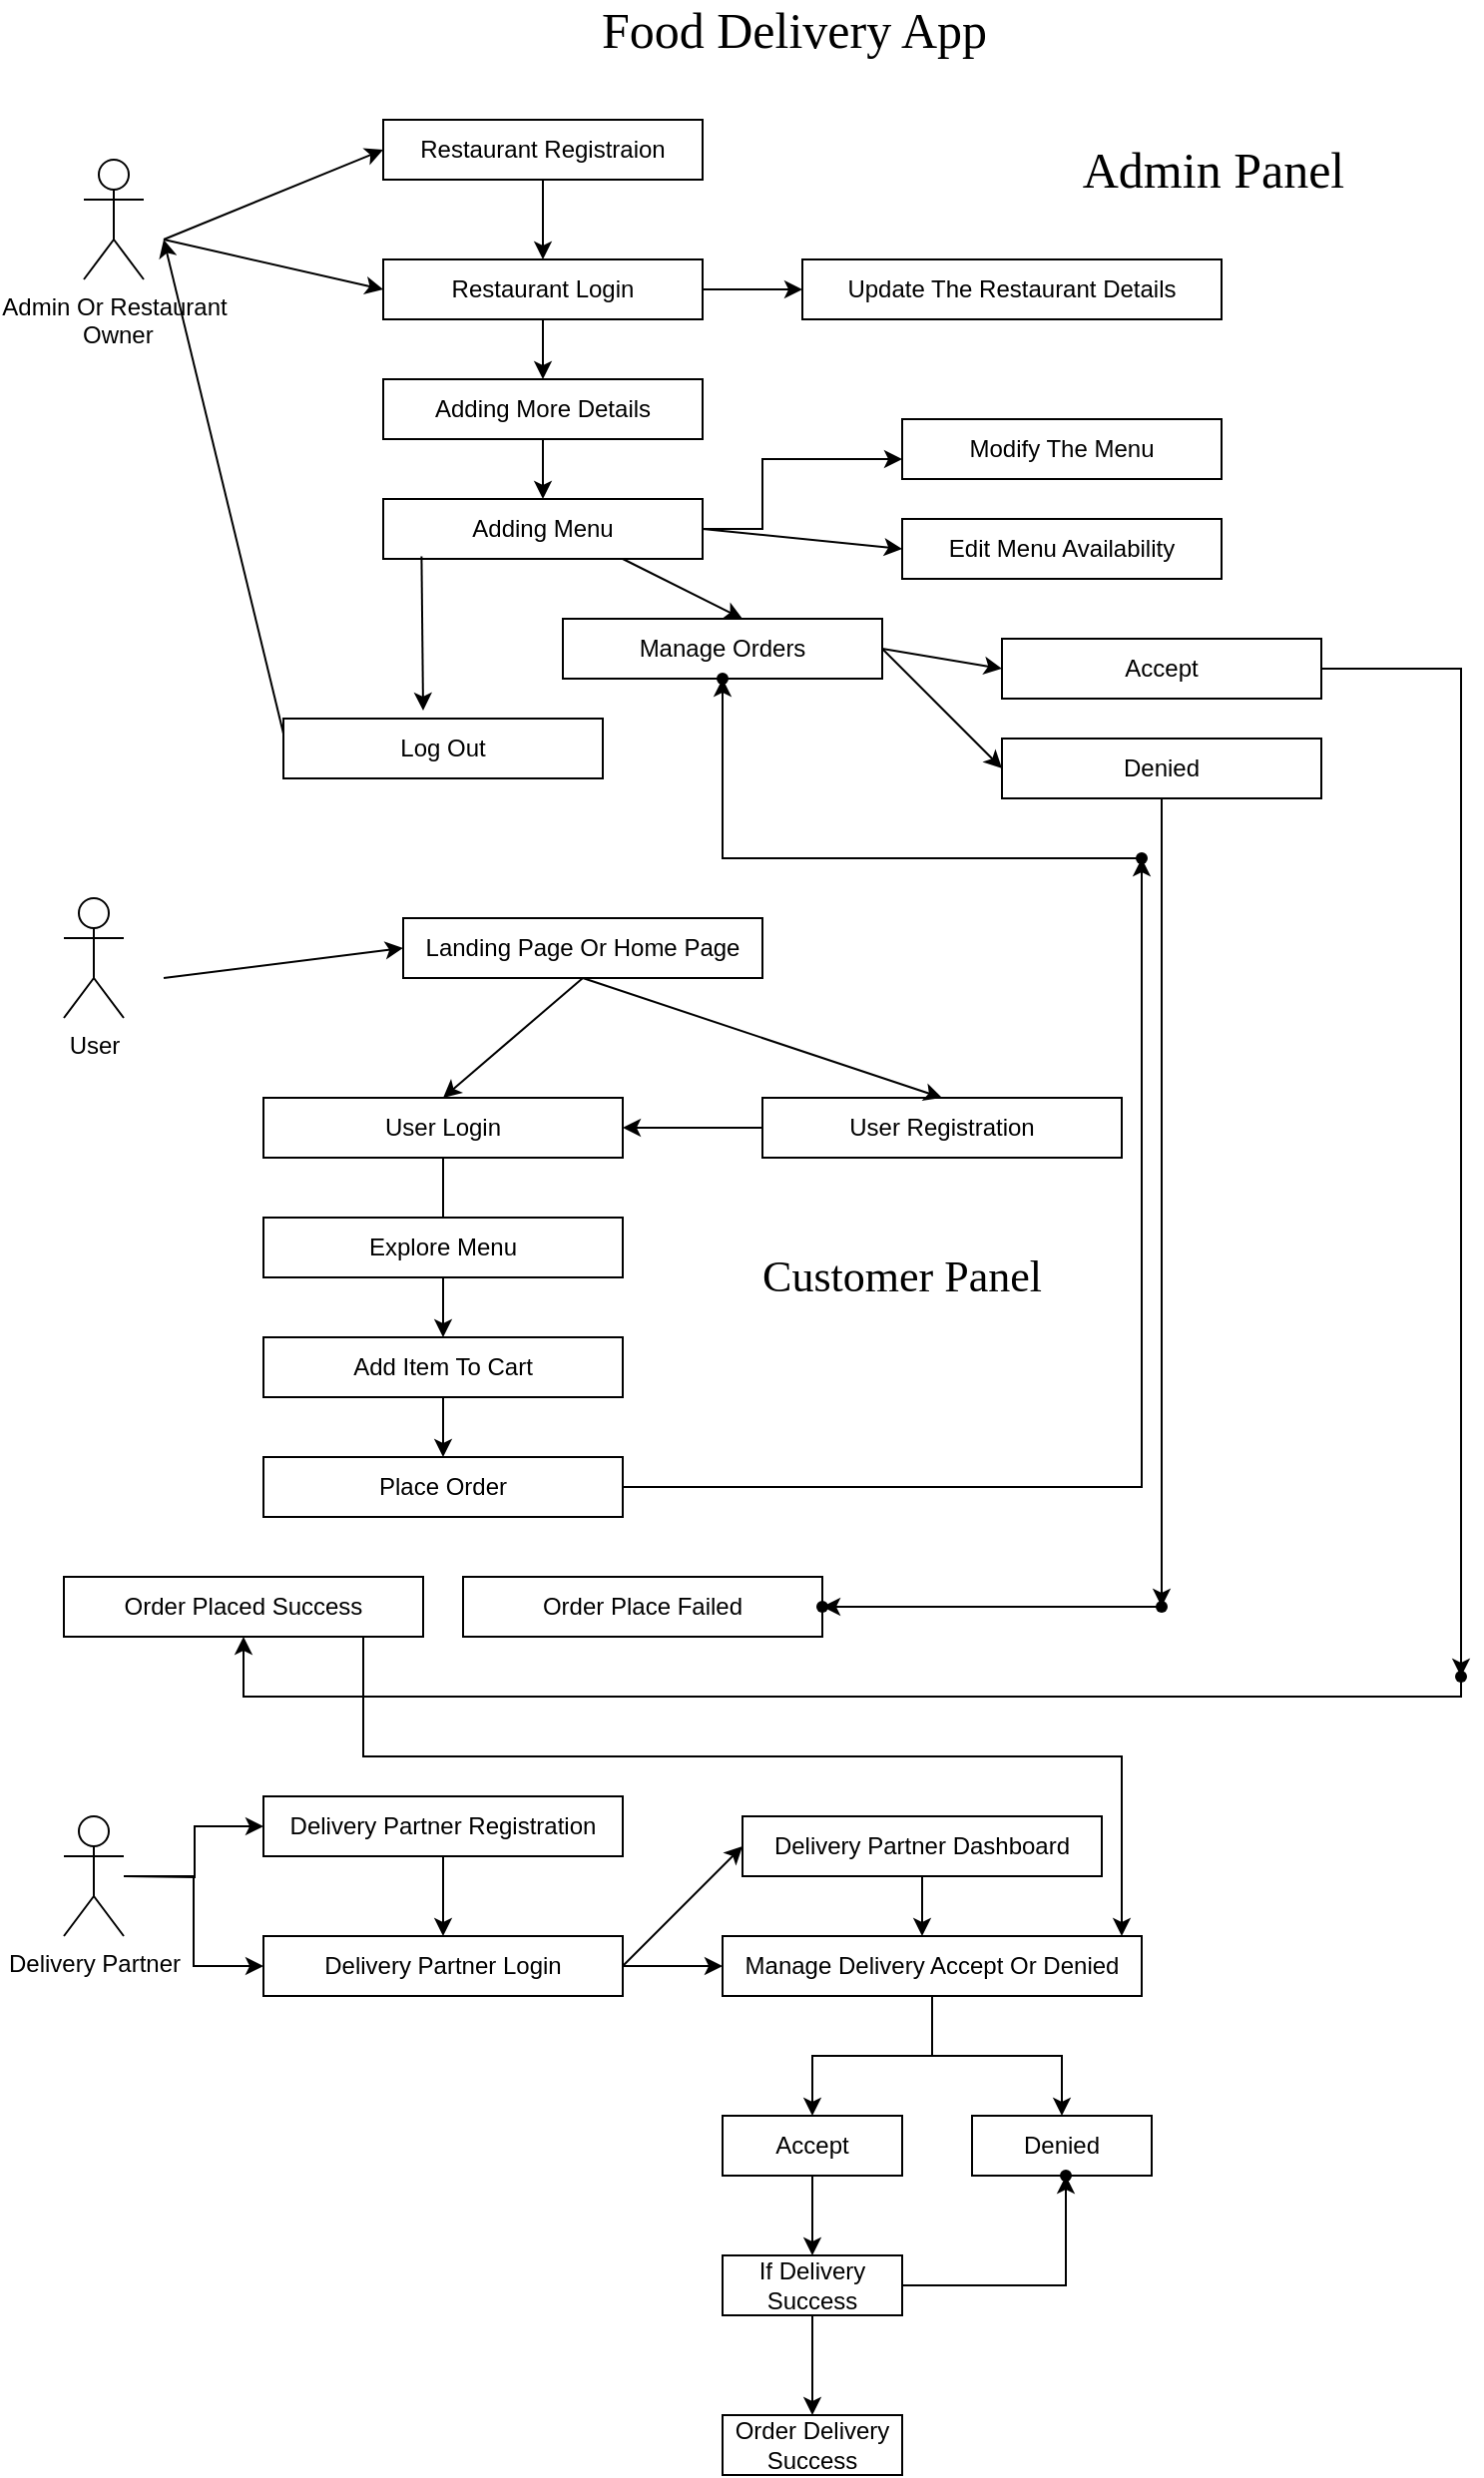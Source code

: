 <mxfile version="24.6.2" type="device">
  <diagram name="Page-1" id="enZzUUFgpCKDfm9uE1M9">
    <mxGraphModel dx="2625" dy="1305" grid="1" gridSize="10" guides="1" tooltips="1" connect="1" arrows="1" fold="1" page="1" pageScale="1" pageWidth="850" pageHeight="1100" math="0" shadow="0">
      <root>
        <mxCell id="0" />
        <mxCell id="1" parent="0" />
        <mxCell id="G61mfGyYWX-X49rOIWIG-1" value="Admin Or Restaurant&lt;div&gt;&amp;nbsp;Owner&lt;/div&gt;" style="shape=umlActor;verticalLabelPosition=bottom;verticalAlign=top;html=1;outlineConnect=0;" vertex="1" parent="1">
          <mxGeometry x="80" y="100" width="30" height="60" as="geometry" />
        </mxCell>
        <mxCell id="G61mfGyYWX-X49rOIWIG-3" value="Restaurant Registraion" style="rounded=0;whiteSpace=wrap;html=1;" vertex="1" parent="1">
          <mxGeometry x="230" y="80" width="160" height="30" as="geometry" />
        </mxCell>
        <mxCell id="G61mfGyYWX-X49rOIWIG-4" value="" style="endArrow=classic;html=1;rounded=0;entryX=0;entryY=0.5;entryDx=0;entryDy=0;" edge="1" parent="1" target="G61mfGyYWX-X49rOIWIG-3">
          <mxGeometry width="50" height="50" relative="1" as="geometry">
            <mxPoint x="120" y="140" as="sourcePoint" />
            <mxPoint x="450" y="250" as="targetPoint" />
          </mxGeometry>
        </mxCell>
        <mxCell id="G61mfGyYWX-X49rOIWIG-5" value="Restaurant Login" style="rounded=0;whiteSpace=wrap;html=1;" vertex="1" parent="1">
          <mxGeometry x="230" y="150" width="160" height="30" as="geometry" />
        </mxCell>
        <mxCell id="G61mfGyYWX-X49rOIWIG-6" value="" style="endArrow=classic;html=1;rounded=0;exitX=0.5;exitY=1;exitDx=0;exitDy=0;entryX=0.5;entryY=0;entryDx=0;entryDy=0;" edge="1" parent="1" source="G61mfGyYWX-X49rOIWIG-3" target="G61mfGyYWX-X49rOIWIG-5">
          <mxGeometry width="50" height="50" relative="1" as="geometry">
            <mxPoint x="400" y="300" as="sourcePoint" />
            <mxPoint x="450" y="250" as="targetPoint" />
          </mxGeometry>
        </mxCell>
        <mxCell id="G61mfGyYWX-X49rOIWIG-7" value="" style="endArrow=classic;html=1;rounded=0;entryX=0;entryY=0.5;entryDx=0;entryDy=0;" edge="1" parent="1" target="G61mfGyYWX-X49rOIWIG-5">
          <mxGeometry width="50" height="50" relative="1" as="geometry">
            <mxPoint x="120" y="140" as="sourcePoint" />
            <mxPoint x="450" y="250" as="targetPoint" />
          </mxGeometry>
        </mxCell>
        <mxCell id="G61mfGyYWX-X49rOIWIG-8" value="" style="endArrow=classic;html=1;rounded=0;exitX=0.5;exitY=1;exitDx=0;exitDy=0;entryX=0.5;entryY=0;entryDx=0;entryDy=0;" edge="1" parent="1" source="G61mfGyYWX-X49rOIWIG-5" target="G61mfGyYWX-X49rOIWIG-9">
          <mxGeometry width="50" height="50" relative="1" as="geometry">
            <mxPoint x="400" y="300" as="sourcePoint" />
            <mxPoint x="450" y="250" as="targetPoint" />
          </mxGeometry>
        </mxCell>
        <mxCell id="G61mfGyYWX-X49rOIWIG-13" value="" style="edgeStyle=orthogonalEdgeStyle;rounded=0;orthogonalLoop=1;jettySize=auto;html=1;" edge="1" parent="1" source="G61mfGyYWX-X49rOIWIG-9" target="G61mfGyYWX-X49rOIWIG-11">
          <mxGeometry relative="1" as="geometry" />
        </mxCell>
        <mxCell id="G61mfGyYWX-X49rOIWIG-9" value="Adding More Details" style="rounded=0;whiteSpace=wrap;html=1;" vertex="1" parent="1">
          <mxGeometry x="230" y="210" width="160" height="30" as="geometry" />
        </mxCell>
        <mxCell id="G61mfGyYWX-X49rOIWIG-15" value="" style="edgeStyle=orthogonalEdgeStyle;rounded=0;orthogonalLoop=1;jettySize=auto;html=1;" edge="1" parent="1" source="G61mfGyYWX-X49rOIWIG-11" target="G61mfGyYWX-X49rOIWIG-14">
          <mxGeometry relative="1" as="geometry">
            <Array as="points">
              <mxPoint x="420" y="285" />
              <mxPoint x="420" y="250" />
            </Array>
          </mxGeometry>
        </mxCell>
        <mxCell id="G61mfGyYWX-X49rOIWIG-11" value="Adding Menu" style="rounded=0;whiteSpace=wrap;html=1;points=[[0,0,0,0,0],[0,0.25,0,0,0],[0,0.5,0,0,0],[0,0.75,0,0,0],[0,1,0,0,0],[0.25,0,0,0,0],[0.25,1,0,0,0],[0.5,0,0,0,0],[0.5,1,0,0,0],[0.75,0,0,0,0],[0.75,1,0,0,0],[1,0,0,0,0],[1,0.25,0,0,0],[1,0.5,0,0,0],[1,0.75,0,0,0],[1,1,0,0,0]];" vertex="1" parent="1">
          <mxGeometry x="230" y="270" width="160" height="30" as="geometry" />
        </mxCell>
        <mxCell id="G61mfGyYWX-X49rOIWIG-14" value="Modify The Menu" style="rounded=0;whiteSpace=wrap;html=1;points=[[0,0,0,0,0],[0,0.25,0,0,0],[0,0.5,0,0,0],[0,0.75,0,0,0],[0,1,0,0,0],[0.25,0,0,0,0],[0.25,1,0,0,0],[0.5,0,0,0,0],[0.5,1,0,0,0],[0.75,0,0,0,0],[0.75,1,0,0,0],[1,0,0,0,0],[1,0.25,0,0,0],[1,0.5,0,0,0],[1,0.75,0,0,0],[1,1,0,0,0]];" vertex="1" parent="1">
          <mxGeometry x="490" y="230" width="160" height="30" as="geometry" />
        </mxCell>
        <mxCell id="G61mfGyYWX-X49rOIWIG-17" value="Edit Menu Availability" style="rounded=0;whiteSpace=wrap;html=1;points=[[0,0,0,0,0],[0,0.25,0,0,0],[0,0.5,0,0,0],[0,0.75,0,0,0],[0,1,0,0,0],[0.25,0,0,0,0],[0.25,1,0,0,0],[0.5,0,0,0,0],[0.5,1,0,0,0],[0.75,0,0,0,0],[0.75,1,0,0,0],[1,0,0,0,0],[1,0.25,0,0,0],[1,0.5,0,0,0],[1,0.75,0,0,0],[1,1,0,0,0]];" vertex="1" parent="1">
          <mxGeometry x="490" y="280" width="160" height="30" as="geometry" />
        </mxCell>
        <mxCell id="G61mfGyYWX-X49rOIWIG-19" value="" style="endArrow=classic;html=1;rounded=0;exitX=1;exitY=0.5;exitDx=0;exitDy=0;exitPerimeter=0;entryX=0;entryY=0.5;entryDx=0;entryDy=0;entryPerimeter=0;" edge="1" parent="1" source="G61mfGyYWX-X49rOIWIG-11" target="G61mfGyYWX-X49rOIWIG-17">
          <mxGeometry width="50" height="50" relative="1" as="geometry">
            <mxPoint x="400" y="300" as="sourcePoint" />
            <mxPoint x="480" y="300" as="targetPoint" />
          </mxGeometry>
        </mxCell>
        <mxCell id="G61mfGyYWX-X49rOIWIG-20" value="Update The Restaurant Details" style="rounded=0;whiteSpace=wrap;html=1;points=[[0,0,0,0,0],[0,0.25,0,0,0],[0,0.5,0,0,0],[0,0.75,0,0,0],[0,1,0,0,0],[0.25,0,0,0,0],[0.25,1,0,0,0],[0.5,0,0,0,0],[0.5,1,0,0,0],[0.75,0,0,0,0],[0.75,1,0,0,0],[1,0,0,0,0],[1,0.25,0,0,0],[1,0.5,0,0,0],[1,0.75,0,0,0],[1,1,0,0,0]];" vertex="1" parent="1">
          <mxGeometry x="440" y="150" width="210" height="30" as="geometry" />
        </mxCell>
        <mxCell id="G61mfGyYWX-X49rOIWIG-22" value="" style="endArrow=classic;html=1;rounded=0;exitX=1;exitY=0.5;exitDx=0;exitDy=0;entryX=0;entryY=0.5;entryDx=0;entryDy=0;entryPerimeter=0;" edge="1" parent="1" source="G61mfGyYWX-X49rOIWIG-5" target="G61mfGyYWX-X49rOIWIG-20">
          <mxGeometry width="50" height="50" relative="1" as="geometry">
            <mxPoint x="400" y="300" as="sourcePoint" />
            <mxPoint x="450" y="250" as="targetPoint" />
          </mxGeometry>
        </mxCell>
        <mxCell id="G61mfGyYWX-X49rOIWIG-24" value="Log Out" style="rounded=0;whiteSpace=wrap;html=1;points=[[0,0,0,0,0],[0,0.25,0,0,0],[0,0.5,0,0,0],[0,0.75,0,0,0],[0,1,0,0,0],[0.25,0,0,0,0],[0.25,1,0,0,0],[0.5,0,0,0,0],[0.5,1,0,0,0],[0.75,0,0,0,0],[0.75,1,0,0,0],[1,0,0,0,0],[1,0.25,0,0,0],[1,0.5,0,0,0],[1,0.75,0,0,0],[1,1,0,0,0]];" vertex="1" parent="1">
          <mxGeometry x="180" y="380" width="160" height="30" as="geometry" />
        </mxCell>
        <mxCell id="G61mfGyYWX-X49rOIWIG-25" value="" style="endArrow=classic;html=1;rounded=0;exitX=0;exitY=0.25;exitDx=0;exitDy=0;exitPerimeter=0;" edge="1" parent="1" source="G61mfGyYWX-X49rOIWIG-24">
          <mxGeometry width="50" height="50" relative="1" as="geometry">
            <mxPoint x="400" y="300" as="sourcePoint" />
            <mxPoint x="120" y="140" as="targetPoint" />
          </mxGeometry>
        </mxCell>
        <mxCell id="G61mfGyYWX-X49rOIWIG-29" value="Food Delivery App" style="text;strokeColor=none;align=center;fillColor=none;html=1;verticalAlign=middle;whiteSpace=wrap;rounded=0;fontFamily=Comic Sans MS;fontSize=25;" vertex="1" parent="1">
          <mxGeometry x="310" y="20" width="252" height="30" as="geometry" />
        </mxCell>
        <mxCell id="G61mfGyYWX-X49rOIWIG-30" value="Admin Panel" style="text;strokeColor=none;align=center;fillColor=none;html=1;verticalAlign=middle;whiteSpace=wrap;rounded=0;fontFamily=Comic Sans MS;fontSize=25;" vertex="1" parent="1">
          <mxGeometry x="520" y="90" width="252" height="30" as="geometry" />
        </mxCell>
        <mxCell id="G61mfGyYWX-X49rOIWIG-31" value="User" style="shape=umlActor;verticalLabelPosition=bottom;verticalAlign=top;html=1;outlineConnect=0;" vertex="1" parent="1">
          <mxGeometry x="70" y="470" width="30" height="60" as="geometry" />
        </mxCell>
        <mxCell id="G61mfGyYWX-X49rOIWIG-32" value="Landing Page Or Home Page" style="rounded=0;whiteSpace=wrap;html=1;points=[[0,0,0,0,0],[0,0.25,0,0,0],[0,0.5,0,0,0],[0,0.75,0,0,0],[0,1,0,0,0],[0.25,0,0,0,0],[0.25,1,0,0,0],[0.5,0,0,0,0],[0.5,1,0,0,0],[0.75,0,0,0,0],[0.75,1,0,0,0],[1,0,0,0,0],[1,0.25,0,0,0],[1,0.5,0,0,0],[1,0.75,0,0,0],[1,1,0,0,0]];" vertex="1" parent="1">
          <mxGeometry x="240" y="480" width="180" height="30" as="geometry" />
        </mxCell>
        <mxCell id="G61mfGyYWX-X49rOIWIG-33" value="" style="endArrow=classic;html=1;rounded=0;entryX=0;entryY=0.5;entryDx=0;entryDy=0;entryPerimeter=0;" edge="1" parent="1" target="G61mfGyYWX-X49rOIWIG-32">
          <mxGeometry width="50" height="50" relative="1" as="geometry">
            <mxPoint x="120" y="510" as="sourcePoint" />
            <mxPoint x="450" y="320" as="targetPoint" />
          </mxGeometry>
        </mxCell>
        <mxCell id="G61mfGyYWX-X49rOIWIG-43" value="" style="edgeStyle=orthogonalEdgeStyle;rounded=0;orthogonalLoop=1;jettySize=auto;html=1;" edge="1" parent="1" source="G61mfGyYWX-X49rOIWIG-34" target="G61mfGyYWX-X49rOIWIG-40">
          <mxGeometry relative="1" as="geometry" />
        </mxCell>
        <mxCell id="G61mfGyYWX-X49rOIWIG-34" value="User Login" style="rounded=0;whiteSpace=wrap;html=1;points=[[0,0,0,0,0],[0,0.25,0,0,0],[0,0.5,0,0,0],[0,0.75,0,0,0],[0,1,0,0,0],[0.25,0,0,0,0],[0.25,1,0,0,0],[0.5,0,0,0,0],[0.5,1,0,0,0],[0.75,0,0,0,0],[0.75,1,0,0,0],[1,0,0,0,0],[1,0.25,0,0,0],[1,0.5,0,0,0],[1,0.75,0,0,0],[1,1,0,0,0]];" vertex="1" parent="1">
          <mxGeometry x="170" y="570" width="180" height="30" as="geometry" />
        </mxCell>
        <mxCell id="G61mfGyYWX-X49rOIWIG-35" value="User Registration" style="rounded=0;whiteSpace=wrap;html=1;points=[[0,0,0,0,0],[0,0.25,0,0,0],[0,0.5,0,0,0],[0,0.75,0,0,0],[0,1,0,0,0],[0.25,0,0,0,0],[0.25,1,0,0,0],[0.5,0,0,0,0],[0.5,1,0,0,0],[0.75,0,0,0,0],[0.75,1,0,0,0],[1,0,0,0,0],[1,0.25,0,0,0],[1,0.5,0,0,0],[1,0.75,0,0,0],[1,1,0,0,0]];" vertex="1" parent="1">
          <mxGeometry x="420" y="570" width="180" height="30" as="geometry" />
        </mxCell>
        <mxCell id="G61mfGyYWX-X49rOIWIG-36" value="" style="endArrow=classic;html=1;rounded=0;exitX=0.5;exitY=1;exitDx=0;exitDy=0;exitPerimeter=0;entryX=0.5;entryY=0;entryDx=0;entryDy=0;entryPerimeter=0;" edge="1" parent="1" source="G61mfGyYWX-X49rOIWIG-32" target="G61mfGyYWX-X49rOIWIG-35">
          <mxGeometry width="50" height="50" relative="1" as="geometry">
            <mxPoint x="400" y="560" as="sourcePoint" />
            <mxPoint x="450" y="510" as="targetPoint" />
          </mxGeometry>
        </mxCell>
        <mxCell id="G61mfGyYWX-X49rOIWIG-37" value="" style="endArrow=classic;html=1;rounded=0;exitX=0.5;exitY=1;exitDx=0;exitDy=0;exitPerimeter=0;entryX=0.5;entryY=0;entryDx=0;entryDy=0;entryPerimeter=0;" edge="1" parent="1" source="G61mfGyYWX-X49rOIWIG-32" target="G61mfGyYWX-X49rOIWIG-34">
          <mxGeometry width="50" height="50" relative="1" as="geometry">
            <mxPoint x="400" y="560" as="sourcePoint" />
            <mxPoint x="450" y="510" as="targetPoint" />
          </mxGeometry>
        </mxCell>
        <mxCell id="G61mfGyYWX-X49rOIWIG-38" value="" style="endArrow=classic;html=1;rounded=0;exitX=0;exitY=0.5;exitDx=0;exitDy=0;exitPerimeter=0;entryX=1;entryY=0.5;entryDx=0;entryDy=0;entryPerimeter=0;" edge="1" parent="1" source="G61mfGyYWX-X49rOIWIG-35" target="G61mfGyYWX-X49rOIWIG-34">
          <mxGeometry width="50" height="50" relative="1" as="geometry">
            <mxPoint x="400" y="560" as="sourcePoint" />
            <mxPoint x="450" y="510" as="targetPoint" />
          </mxGeometry>
        </mxCell>
        <mxCell id="G61mfGyYWX-X49rOIWIG-39" value="Explore Menu" style="rounded=0;whiteSpace=wrap;html=1;points=[[0,0,0,0,0],[0,0.25,0,0,0],[0,0.5,0,0,0],[0,0.75,0,0,0],[0,1,0,0,0],[0.25,0,0,0,0],[0.25,1,0,0,0],[0.5,0,0,0,0],[0.5,1,0,0,0],[0.75,0,0,0,0],[0.75,1,0,0,0],[1,0,0,0,0],[1,0.25,0,0,0],[1,0.5,0,0,0],[1,0.75,0,0,0],[1,1,0,0,0]];" vertex="1" parent="1">
          <mxGeometry x="170" y="630" width="180" height="30" as="geometry" />
        </mxCell>
        <mxCell id="G61mfGyYWX-X49rOIWIG-44" value="" style="edgeStyle=orthogonalEdgeStyle;rounded=0;orthogonalLoop=1;jettySize=auto;html=1;" edge="1" parent="1" source="G61mfGyYWX-X49rOIWIG-40" target="G61mfGyYWX-X49rOIWIG-41">
          <mxGeometry relative="1" as="geometry" />
        </mxCell>
        <mxCell id="G61mfGyYWX-X49rOIWIG-40" value="Add Item To Cart" style="rounded=0;whiteSpace=wrap;html=1;points=[[0,0,0,0,0],[0,0.25,0,0,0],[0,0.5,0,0,0],[0,0.75,0,0,0],[0,1,0,0,0],[0.25,0,0,0,0],[0.25,1,0,0,0],[0.5,0,0,0,0],[0.5,1,0,0,0],[0.75,0,0,0,0],[0.75,1,0,0,0],[1,0,0,0,0],[1,0.25,0,0,0],[1,0.5,0,0,0],[1,0.75,0,0,0],[1,1,0,0,0]];" vertex="1" parent="1">
          <mxGeometry x="170" y="690" width="180" height="30" as="geometry" />
        </mxCell>
        <mxCell id="G61mfGyYWX-X49rOIWIG-59" value="" style="edgeStyle=orthogonalEdgeStyle;rounded=0;orthogonalLoop=1;jettySize=auto;html=1;" edge="1" parent="1" source="G61mfGyYWX-X49rOIWIG-41" target="G61mfGyYWX-X49rOIWIG-58">
          <mxGeometry relative="1" as="geometry" />
        </mxCell>
        <mxCell id="G61mfGyYWX-X49rOIWIG-41" value="Place Order" style="rounded=0;whiteSpace=wrap;html=1;points=[[0,0,0,0,0],[0,0.25,0,0,0],[0,0.5,0,0,0],[0,0.75,0,0,0],[0,1,0,0,0],[0.25,0,0,0,0],[0.25,1,0,0,0],[0.5,0,0,0,0],[0.5,1,0,0,0],[0.75,0,0,0,0],[0.75,1,0,0,0],[1,0,0,0,0],[1,0.25,0,0,0],[1,0.5,0,0,0],[1,0.75,0,0,0],[1,1,0,0,0]];" vertex="1" parent="1">
          <mxGeometry x="170" y="750" width="180" height="30" as="geometry" />
        </mxCell>
        <mxCell id="G61mfGyYWX-X49rOIWIG-46" value="Order Placed Success" style="rounded=0;whiteSpace=wrap;html=1;points=[[0,0,0,0,0],[0,0.25,0,0,0],[0,0.5,0,0,0],[0,0.75,0,0,0],[0,1,0,0,0],[0.25,0,0,0,0],[0.25,1,0,0,0],[0.5,0,0,0,0],[0.5,1,0,0,0],[0.75,0,0,0,0],[0.75,1,0,0,0],[1,0,0,0,0],[1,0.25,0,0,0],[1,0.5,0,0,0],[1,0.75,0,0,0],[1,1,0,0,0]];" vertex="1" parent="1">
          <mxGeometry x="70" y="810" width="180" height="30" as="geometry" />
        </mxCell>
        <mxCell id="G61mfGyYWX-X49rOIWIG-47" value="Order Place Failed" style="rounded=0;whiteSpace=wrap;html=1;points=[[0,0,0,0,0],[0,0.25,0,0,0],[0,0.5,0,0,0],[0,0.75,0,0,0],[0,1,0,0,0],[0.25,0,0,0,0],[0.25,1,0,0,0],[0.5,0,0,0,0],[0.5,1,0,0,0],[0.75,0,0,0,0],[0.75,1,0,0,0],[1,0,0,0,0],[1,0.25,0,0,0],[1,0.5,0,0,0],[1,0.75,0,0,0],[1,1,0,0,0]];" vertex="1" parent="1">
          <mxGeometry x="270" y="810" width="180" height="30" as="geometry" />
        </mxCell>
        <mxCell id="G61mfGyYWX-X49rOIWIG-48" value="" style="endArrow=classic;html=1;rounded=0;exitX=0.12;exitY=0.96;exitDx=0;exitDy=0;exitPerimeter=0;" edge="1" parent="1" source="G61mfGyYWX-X49rOIWIG-11">
          <mxGeometry width="50" height="50" relative="1" as="geometry">
            <mxPoint x="400" y="400" as="sourcePoint" />
            <mxPoint x="250" y="376" as="targetPoint" />
          </mxGeometry>
        </mxCell>
        <mxCell id="G61mfGyYWX-X49rOIWIG-49" value="Manage Orders" style="rounded=0;whiteSpace=wrap;html=1;points=[[0,0,0,0,0],[0,0.25,0,0,0],[0,0.5,0,0,0],[0,0.75,0,0,0],[0,1,0,0,0],[0.25,0,0,0,0],[0.25,1,0,0,0],[0.5,0,0,0,0],[0.5,1,0,0,0],[0.75,0,0,0,0],[0.75,1,0,0,0],[1,0,0,0,0],[1,0.25,0,0,0],[1,0.5,0,0,0],[1,0.75,0,0,0],[1,1,0,0,0]];" vertex="1" parent="1">
          <mxGeometry x="320" y="330" width="160" height="30" as="geometry" />
        </mxCell>
        <mxCell id="G61mfGyYWX-X49rOIWIG-50" value="" style="endArrow=classic;html=1;rounded=0;exitX=0.75;exitY=1;exitDx=0;exitDy=0;exitPerimeter=0;" edge="1" parent="1" source="G61mfGyYWX-X49rOIWIG-11">
          <mxGeometry width="50" height="50" relative="1" as="geometry">
            <mxPoint x="400" y="400" as="sourcePoint" />
            <mxPoint x="410" y="330" as="targetPoint" />
          </mxGeometry>
        </mxCell>
        <mxCell id="G61mfGyYWX-X49rOIWIG-61" value="" style="edgeStyle=orthogonalEdgeStyle;rounded=0;orthogonalLoop=1;jettySize=auto;html=1;" edge="1" parent="1" source="G61mfGyYWX-X49rOIWIG-58" target="G61mfGyYWX-X49rOIWIG-60">
          <mxGeometry relative="1" as="geometry" />
        </mxCell>
        <mxCell id="G61mfGyYWX-X49rOIWIG-58" value="" style="shape=waypoint;sketch=0;size=6;pointerEvents=1;points=[];fillColor=default;resizable=0;rotatable=0;perimeter=centerPerimeter;snapToPoint=1;rounded=0;" vertex="1" parent="1">
          <mxGeometry x="600" y="440" width="20" height="20" as="geometry" />
        </mxCell>
        <mxCell id="G61mfGyYWX-X49rOIWIG-60" value="" style="shape=waypoint;sketch=0;size=6;pointerEvents=1;points=[];fillColor=default;resizable=0;rotatable=0;perimeter=centerPerimeter;snapToPoint=1;rounded=0;" vertex="1" parent="1">
          <mxGeometry x="390" y="350" width="20" height="20" as="geometry" />
        </mxCell>
        <mxCell id="G61mfGyYWX-X49rOIWIG-67" value="" style="edgeStyle=orthogonalEdgeStyle;rounded=0;orthogonalLoop=1;jettySize=auto;html=1;" edge="1" parent="1" source="G61mfGyYWX-X49rOIWIG-62" target="G61mfGyYWX-X49rOIWIG-66">
          <mxGeometry relative="1" as="geometry" />
        </mxCell>
        <mxCell id="G61mfGyYWX-X49rOIWIG-62" value="Accept" style="rounded=0;whiteSpace=wrap;html=1;points=[[0,0,0,0,0],[0,0.25,0,0,0],[0,0.5,0,0,0],[0,0.75,0,0,0],[0,1,0,0,0],[0.25,0,0,0,0],[0.25,1,0,0,0],[0.5,0,0,0,0],[0.5,1,0,0,0],[0.75,0,0,0,0],[0.75,1,0,0,0],[1,0,0,0,0],[1,0.25,0,0,0],[1,0.5,0,0,0],[1,0.75,0,0,0],[1,1,0,0,0]];" vertex="1" parent="1">
          <mxGeometry x="540" y="340" width="160" height="30" as="geometry" />
        </mxCell>
        <mxCell id="G61mfGyYWX-X49rOIWIG-69" value="" style="edgeStyle=orthogonalEdgeStyle;rounded=0;orthogonalLoop=1;jettySize=auto;html=1;" edge="1" parent="1" source="G61mfGyYWX-X49rOIWIG-63" target="G61mfGyYWX-X49rOIWIG-68">
          <mxGeometry relative="1" as="geometry" />
        </mxCell>
        <mxCell id="G61mfGyYWX-X49rOIWIG-63" value="Denied" style="rounded=0;whiteSpace=wrap;html=1;points=[[0,0,0,0,0],[0,0.25,0,0,0],[0,0.5,0,0,0],[0,0.75,0,0,0],[0,1,0,0,0],[0.25,0,0,0,0],[0.25,1,0,0,0],[0.5,0,0,0,0],[0.5,1,0,0,0],[0.75,0,0,0,0],[0.75,1,0,0,0],[1,0,0,0,0],[1,0.25,0,0,0],[1,0.5,0,0,0],[1,0.75,0,0,0],[1,1,0,0,0]];" vertex="1" parent="1">
          <mxGeometry x="540" y="390" width="160" height="30" as="geometry" />
        </mxCell>
        <mxCell id="G61mfGyYWX-X49rOIWIG-64" value="" style="endArrow=classic;html=1;rounded=0;exitX=1;exitY=0.5;exitDx=0;exitDy=0;exitPerimeter=0;entryX=0;entryY=0.5;entryDx=0;entryDy=0;entryPerimeter=0;" edge="1" parent="1" source="G61mfGyYWX-X49rOIWIG-49" target="G61mfGyYWX-X49rOIWIG-62">
          <mxGeometry width="50" height="50" relative="1" as="geometry">
            <mxPoint x="450" y="540" as="sourcePoint" />
            <mxPoint x="500" y="490" as="targetPoint" />
          </mxGeometry>
        </mxCell>
        <mxCell id="G61mfGyYWX-X49rOIWIG-65" value="" style="endArrow=classic;html=1;rounded=0;exitX=1;exitY=0.5;exitDx=0;exitDy=0;exitPerimeter=0;entryX=0;entryY=0.5;entryDx=0;entryDy=0;entryPerimeter=0;" edge="1" parent="1" source="G61mfGyYWX-X49rOIWIG-49" target="G61mfGyYWX-X49rOIWIG-63">
          <mxGeometry width="50" height="50" relative="1" as="geometry">
            <mxPoint x="490" y="355" as="sourcePoint" />
            <mxPoint x="550" y="365" as="targetPoint" />
          </mxGeometry>
        </mxCell>
        <mxCell id="G61mfGyYWX-X49rOIWIG-73" value="" style="edgeStyle=orthogonalEdgeStyle;rounded=0;orthogonalLoop=1;jettySize=auto;html=1;entryX=0.5;entryY=1;entryDx=0;entryDy=0;entryPerimeter=0;" edge="1" parent="1" source="G61mfGyYWX-X49rOIWIG-66" target="G61mfGyYWX-X49rOIWIG-46">
          <mxGeometry relative="1" as="geometry">
            <mxPoint x="160" y="870" as="targetPoint" />
            <Array as="points">
              <mxPoint x="770" y="870" />
              <mxPoint x="160" y="870" />
            </Array>
          </mxGeometry>
        </mxCell>
        <mxCell id="G61mfGyYWX-X49rOIWIG-66" value="" style="shape=waypoint;sketch=0;size=6;pointerEvents=1;points=[];fillColor=default;resizable=0;rotatable=0;perimeter=centerPerimeter;snapToPoint=1;rounded=0;" vertex="1" parent="1">
          <mxGeometry x="760" y="850" width="20" height="20" as="geometry" />
        </mxCell>
        <mxCell id="G61mfGyYWX-X49rOIWIG-71" value="" style="edgeStyle=orthogonalEdgeStyle;rounded=0;orthogonalLoop=1;jettySize=auto;html=1;" edge="1" parent="1" source="G61mfGyYWX-X49rOIWIG-68" target="G61mfGyYWX-X49rOIWIG-70">
          <mxGeometry relative="1" as="geometry" />
        </mxCell>
        <mxCell id="G61mfGyYWX-X49rOIWIG-68" value="" style="shape=waypoint;sketch=0;size=6;pointerEvents=1;points=[];fillColor=default;resizable=0;rotatable=0;perimeter=centerPerimeter;snapToPoint=1;rounded=0;" vertex="1" parent="1">
          <mxGeometry x="610" y="815" width="20" height="20" as="geometry" />
        </mxCell>
        <mxCell id="G61mfGyYWX-X49rOIWIG-70" value="" style="shape=waypoint;sketch=0;size=6;pointerEvents=1;points=[];fillColor=default;resizable=0;rotatable=0;perimeter=centerPerimeter;snapToPoint=1;rounded=0;" vertex="1" parent="1">
          <mxGeometry x="440" y="815" width="20" height="20" as="geometry" />
        </mxCell>
        <mxCell id="G61mfGyYWX-X49rOIWIG-76" value="Customer Panel" style="text;strokeColor=none;align=center;fillColor=none;html=1;verticalAlign=middle;whiteSpace=wrap;rounded=0;fontFamily=Comic Sans MS;fontSize=22;" vertex="1" parent="1">
          <mxGeometry x="400" y="630" width="180" height="60" as="geometry" />
        </mxCell>
        <mxCell id="G61mfGyYWX-X49rOIWIG-81" value="" style="edgeStyle=orthogonalEdgeStyle;rounded=0;orthogonalLoop=1;jettySize=auto;html=1;" edge="1" parent="1" source="G61mfGyYWX-X49rOIWIG-77" target="G61mfGyYWX-X49rOIWIG-80">
          <mxGeometry relative="1" as="geometry" />
        </mxCell>
        <mxCell id="G61mfGyYWX-X49rOIWIG-77" value="Delivery Partner" style="shape=umlActor;verticalLabelPosition=bottom;verticalAlign=top;html=1;outlineConnect=0;" vertex="1" parent="1">
          <mxGeometry x="70" y="930" width="30" height="60" as="geometry" />
        </mxCell>
        <mxCell id="G61mfGyYWX-X49rOIWIG-83" value="" style="edgeStyle=orthogonalEdgeStyle;rounded=0;orthogonalLoop=1;jettySize=auto;html=1;" edge="1" parent="1" source="G61mfGyYWX-X49rOIWIG-79" target="G61mfGyYWX-X49rOIWIG-80">
          <mxGeometry relative="1" as="geometry" />
        </mxCell>
        <mxCell id="G61mfGyYWX-X49rOIWIG-79" value="Delivery Partner Registration" style="rounded=0;whiteSpace=wrap;html=1;points=[[0,0,0,0,0],[0,0.25,0,0,0],[0,0.5,0,0,0],[0,0.75,0,0,0],[0,1,0,0,0],[0.25,0,0,0,0],[0.25,1,0,0,0],[0.5,0,0,0,0],[0.5,1,0,0,0],[0.75,0,0,0,0],[0.75,1,0,0,0],[1,0,0,0,0],[1,0.25,0,0,0],[1,0.5,0,0,0],[1,0.75,0,0,0],[1,1,0,0,0]];" vertex="1" parent="1">
          <mxGeometry x="170" y="920" width="180" height="30" as="geometry" />
        </mxCell>
        <mxCell id="G61mfGyYWX-X49rOIWIG-88" value="" style="edgeStyle=orthogonalEdgeStyle;rounded=0;orthogonalLoop=1;jettySize=auto;html=1;" edge="1" parent="1" source="G61mfGyYWX-X49rOIWIG-80" target="G61mfGyYWX-X49rOIWIG-87">
          <mxGeometry relative="1" as="geometry" />
        </mxCell>
        <mxCell id="G61mfGyYWX-X49rOIWIG-80" value="Delivery Partner Login" style="rounded=0;whiteSpace=wrap;html=1;points=[[0,0,0,0,0],[0,0.25,0,0,0],[0,0.5,0,0,0],[0,0.75,0,0,0],[0,1,0,0,0],[0.25,0,0,0,0],[0.25,1,0,0,0],[0.5,0,0,0,0],[0.5,1,0,0,0],[0.75,0,0,0,0],[0.75,1,0,0,0],[1,0,0,0,0],[1,0.25,0,0,0],[1,0.5,0,0,0],[1,0.75,0,0,0],[1,1,0,0,0]];" vertex="1" parent="1">
          <mxGeometry x="170" y="990" width="180" height="30" as="geometry" />
        </mxCell>
        <mxCell id="G61mfGyYWX-X49rOIWIG-82" value="" style="edgeStyle=orthogonalEdgeStyle;rounded=0;orthogonalLoop=1;jettySize=auto;html=1;entryX=0;entryY=0.5;entryDx=0;entryDy=0;entryPerimeter=0;" edge="1" parent="1" target="G61mfGyYWX-X49rOIWIG-79">
          <mxGeometry relative="1" as="geometry">
            <mxPoint x="100" y="960" as="sourcePoint" />
            <mxPoint x="150" y="995" as="targetPoint" />
          </mxGeometry>
        </mxCell>
        <mxCell id="G61mfGyYWX-X49rOIWIG-89" value="" style="edgeStyle=orthogonalEdgeStyle;rounded=0;orthogonalLoop=1;jettySize=auto;html=1;" edge="1" parent="1" source="G61mfGyYWX-X49rOIWIG-84" target="G61mfGyYWX-X49rOIWIG-87">
          <mxGeometry relative="1" as="geometry">
            <Array as="points">
              <mxPoint x="500" y="990" />
              <mxPoint x="500" y="990" />
            </Array>
          </mxGeometry>
        </mxCell>
        <mxCell id="G61mfGyYWX-X49rOIWIG-84" value="Delivery Partner Dashboard" style="rounded=0;whiteSpace=wrap;html=1;points=[[0,0,0,0,0],[0,0.25,0,0,0],[0,0.5,0,0,0],[0,0.75,0,0,0],[0,1,0,0,0],[0.25,0,0,0,0],[0.25,1,0,0,0],[0.5,0,0,0,0],[0.5,1,0,0,0],[0.75,0,0,0,0],[0.75,1,0,0,0],[1,0,0,0,0],[1,0.25,0,0,0],[1,0.5,0,0,0],[1,0.75,0,0,0],[1,1,0,0,0]];" vertex="1" parent="1">
          <mxGeometry x="410" y="930" width="180" height="30" as="geometry" />
        </mxCell>
        <mxCell id="G61mfGyYWX-X49rOIWIG-85" value="" style="endArrow=classic;html=1;rounded=0;entryX=0;entryY=0.5;entryDx=0;entryDy=0;entryPerimeter=0;exitX=1;exitY=0.5;exitDx=0;exitDy=0;exitPerimeter=0;" edge="1" parent="1" source="G61mfGyYWX-X49rOIWIG-80" target="G61mfGyYWX-X49rOIWIG-84">
          <mxGeometry width="50" height="50" relative="1" as="geometry">
            <mxPoint x="350" y="1010" as="sourcePoint" />
            <mxPoint x="370" y="990" as="targetPoint" />
          </mxGeometry>
        </mxCell>
        <mxCell id="G61mfGyYWX-X49rOIWIG-86" value="" style="endArrow=classic;html=1;rounded=0;" edge="1" parent="1">
          <mxGeometry width="50" height="50" relative="1" as="geometry">
            <mxPoint x="220" y="840" as="sourcePoint" />
            <mxPoint x="600" y="990" as="targetPoint" />
            <Array as="points">
              <mxPoint x="220" y="900" />
              <mxPoint x="600" y="900" />
            </Array>
          </mxGeometry>
        </mxCell>
        <mxCell id="G61mfGyYWX-X49rOIWIG-94" value="" style="edgeStyle=orthogonalEdgeStyle;rounded=0;orthogonalLoop=1;jettySize=auto;html=1;" edge="1" parent="1" source="G61mfGyYWX-X49rOIWIG-87" target="G61mfGyYWX-X49rOIWIG-93">
          <mxGeometry relative="1" as="geometry" />
        </mxCell>
        <mxCell id="G61mfGyYWX-X49rOIWIG-87" value="Manage Delivery Accept Or Denied" style="rounded=0;whiteSpace=wrap;html=1;points=[[0,0,0,0,0],[0,0.25,0,0,0],[0,0.5,0,0,0],[0,0.75,0,0,0],[0,1,0,0,0],[0.25,0,0,0,0],[0.25,1,0,0,0],[0.5,0,0,0,0],[0.5,1,0,0,0],[0.75,0,0,0,0],[0.75,1,0,0,0],[1,0,0,0,0],[1,0.25,0,0,0],[1,0.5,0,0,0],[1,0.75,0,0,0],[1,1,0,0,0]];" vertex="1" parent="1">
          <mxGeometry x="400" y="990" width="210" height="30" as="geometry" />
        </mxCell>
        <mxCell id="G61mfGyYWX-X49rOIWIG-99" value="" style="edgeStyle=orthogonalEdgeStyle;rounded=0;orthogonalLoop=1;jettySize=auto;html=1;" edge="1" parent="1" source="G61mfGyYWX-X49rOIWIG-92" target="G61mfGyYWX-X49rOIWIG-98">
          <mxGeometry relative="1" as="geometry" />
        </mxCell>
        <mxCell id="G61mfGyYWX-X49rOIWIG-92" value="Accept" style="rounded=0;whiteSpace=wrap;html=1;points=[[0,0,0,0,0],[0,0.25,0,0,0],[0,0.5,0,0,0],[0,0.75,0,0,0],[0,1,0,0,0],[0.25,0,0,0,0],[0.25,1,0,0,0],[0.5,0,0,0,0],[0.5,1,0,0,0],[0.75,0,0,0,0],[0.75,1,0,0,0],[1,0,0,0,0],[1,0.25,0,0,0],[1,0.5,0,0,0],[1,0.75,0,0,0],[1,1,0,0,0]];" vertex="1" parent="1">
          <mxGeometry x="400" y="1080" width="90" height="30" as="geometry" />
        </mxCell>
        <mxCell id="G61mfGyYWX-X49rOIWIG-93" value="Denied" style="rounded=0;whiteSpace=wrap;html=1;points=[[0,0,0,0,0],[0,0.25,0,0,0],[0,0.5,0,0,0],[0,0.75,0,0,0],[0,1,0,0,0],[0.25,0,0,0,0],[0.25,1,0,0,0],[0.5,0,0,0,0],[0.5,1,0,0,0],[0.75,0,0,0,0],[0.75,1,0,0,0],[1,0,0,0,0],[1,0.25,0,0,0],[1,0.5,0,0,0],[1,0.75,0,0,0],[1,1,0,0,0]];" vertex="1" parent="1">
          <mxGeometry x="525" y="1080" width="90" height="30" as="geometry" />
        </mxCell>
        <mxCell id="G61mfGyYWX-X49rOIWIG-95" style="edgeStyle=orthogonalEdgeStyle;rounded=0;orthogonalLoop=1;jettySize=auto;html=1;entryX=0.5;entryY=0;entryDx=0;entryDy=0;entryPerimeter=0;" edge="1" parent="1" source="G61mfGyYWX-X49rOIWIG-87" target="G61mfGyYWX-X49rOIWIG-92">
          <mxGeometry relative="1" as="geometry" />
        </mxCell>
        <mxCell id="G61mfGyYWX-X49rOIWIG-96" value="Order Delivery Success" style="rounded=0;whiteSpace=wrap;html=1;points=[[0,0,0,0,0],[0,0.25,0,0,0],[0,0.5,0,0,0],[0,0.75,0,0,0],[0,1,0,0,0],[0.25,0,0,0,0],[0.25,1,0,0,0],[0.5,0,0,0,0],[0.5,1,0,0,0],[0.75,0,0,0,0],[0.75,1,0,0,0],[1,0,0,0,0],[1,0.25,0,0,0],[1,0.5,0,0,0],[1,0.75,0,0,0],[1,1,0,0,0]];" vertex="1" parent="1">
          <mxGeometry x="400" y="1230" width="90" height="30" as="geometry" />
        </mxCell>
        <mxCell id="G61mfGyYWX-X49rOIWIG-100" value="" style="edgeStyle=orthogonalEdgeStyle;rounded=0;orthogonalLoop=1;jettySize=auto;html=1;" edge="1" parent="1" source="G61mfGyYWX-X49rOIWIG-98" target="G61mfGyYWX-X49rOIWIG-96">
          <mxGeometry relative="1" as="geometry" />
        </mxCell>
        <mxCell id="G61mfGyYWX-X49rOIWIG-102" value="" style="edgeStyle=orthogonalEdgeStyle;rounded=0;orthogonalLoop=1;jettySize=auto;html=1;" edge="1" parent="1" source="G61mfGyYWX-X49rOIWIG-98" target="G61mfGyYWX-X49rOIWIG-101">
          <mxGeometry relative="1" as="geometry" />
        </mxCell>
        <mxCell id="G61mfGyYWX-X49rOIWIG-98" value="If Delivery Success" style="rounded=0;whiteSpace=wrap;html=1;points=[[0,0,0,0,0],[0,0.25,0,0,0],[0,0.5,0,0,0],[0,0.75,0,0,0],[0,1,0,0,0],[0.25,0,0,0,0],[0.25,1,0,0,0],[0.5,0,0,0,0],[0.5,1,0,0,0],[0.75,0,0,0,0],[0.75,1,0,0,0],[1,0,0,0,0],[1,0.25,0,0,0],[1,0.5,0,0,0],[1,0.75,0,0,0],[1,1,0,0,0]];" vertex="1" parent="1">
          <mxGeometry x="400" y="1150" width="90" height="30" as="geometry" />
        </mxCell>
        <mxCell id="G61mfGyYWX-X49rOIWIG-101" value="" style="shape=waypoint;sketch=0;size=6;pointerEvents=1;points=[];fillColor=default;resizable=0;rotatable=0;perimeter=centerPerimeter;snapToPoint=1;rounded=0;" vertex="1" parent="1">
          <mxGeometry x="562" y="1100" width="20" height="20" as="geometry" />
        </mxCell>
      </root>
    </mxGraphModel>
  </diagram>
</mxfile>
